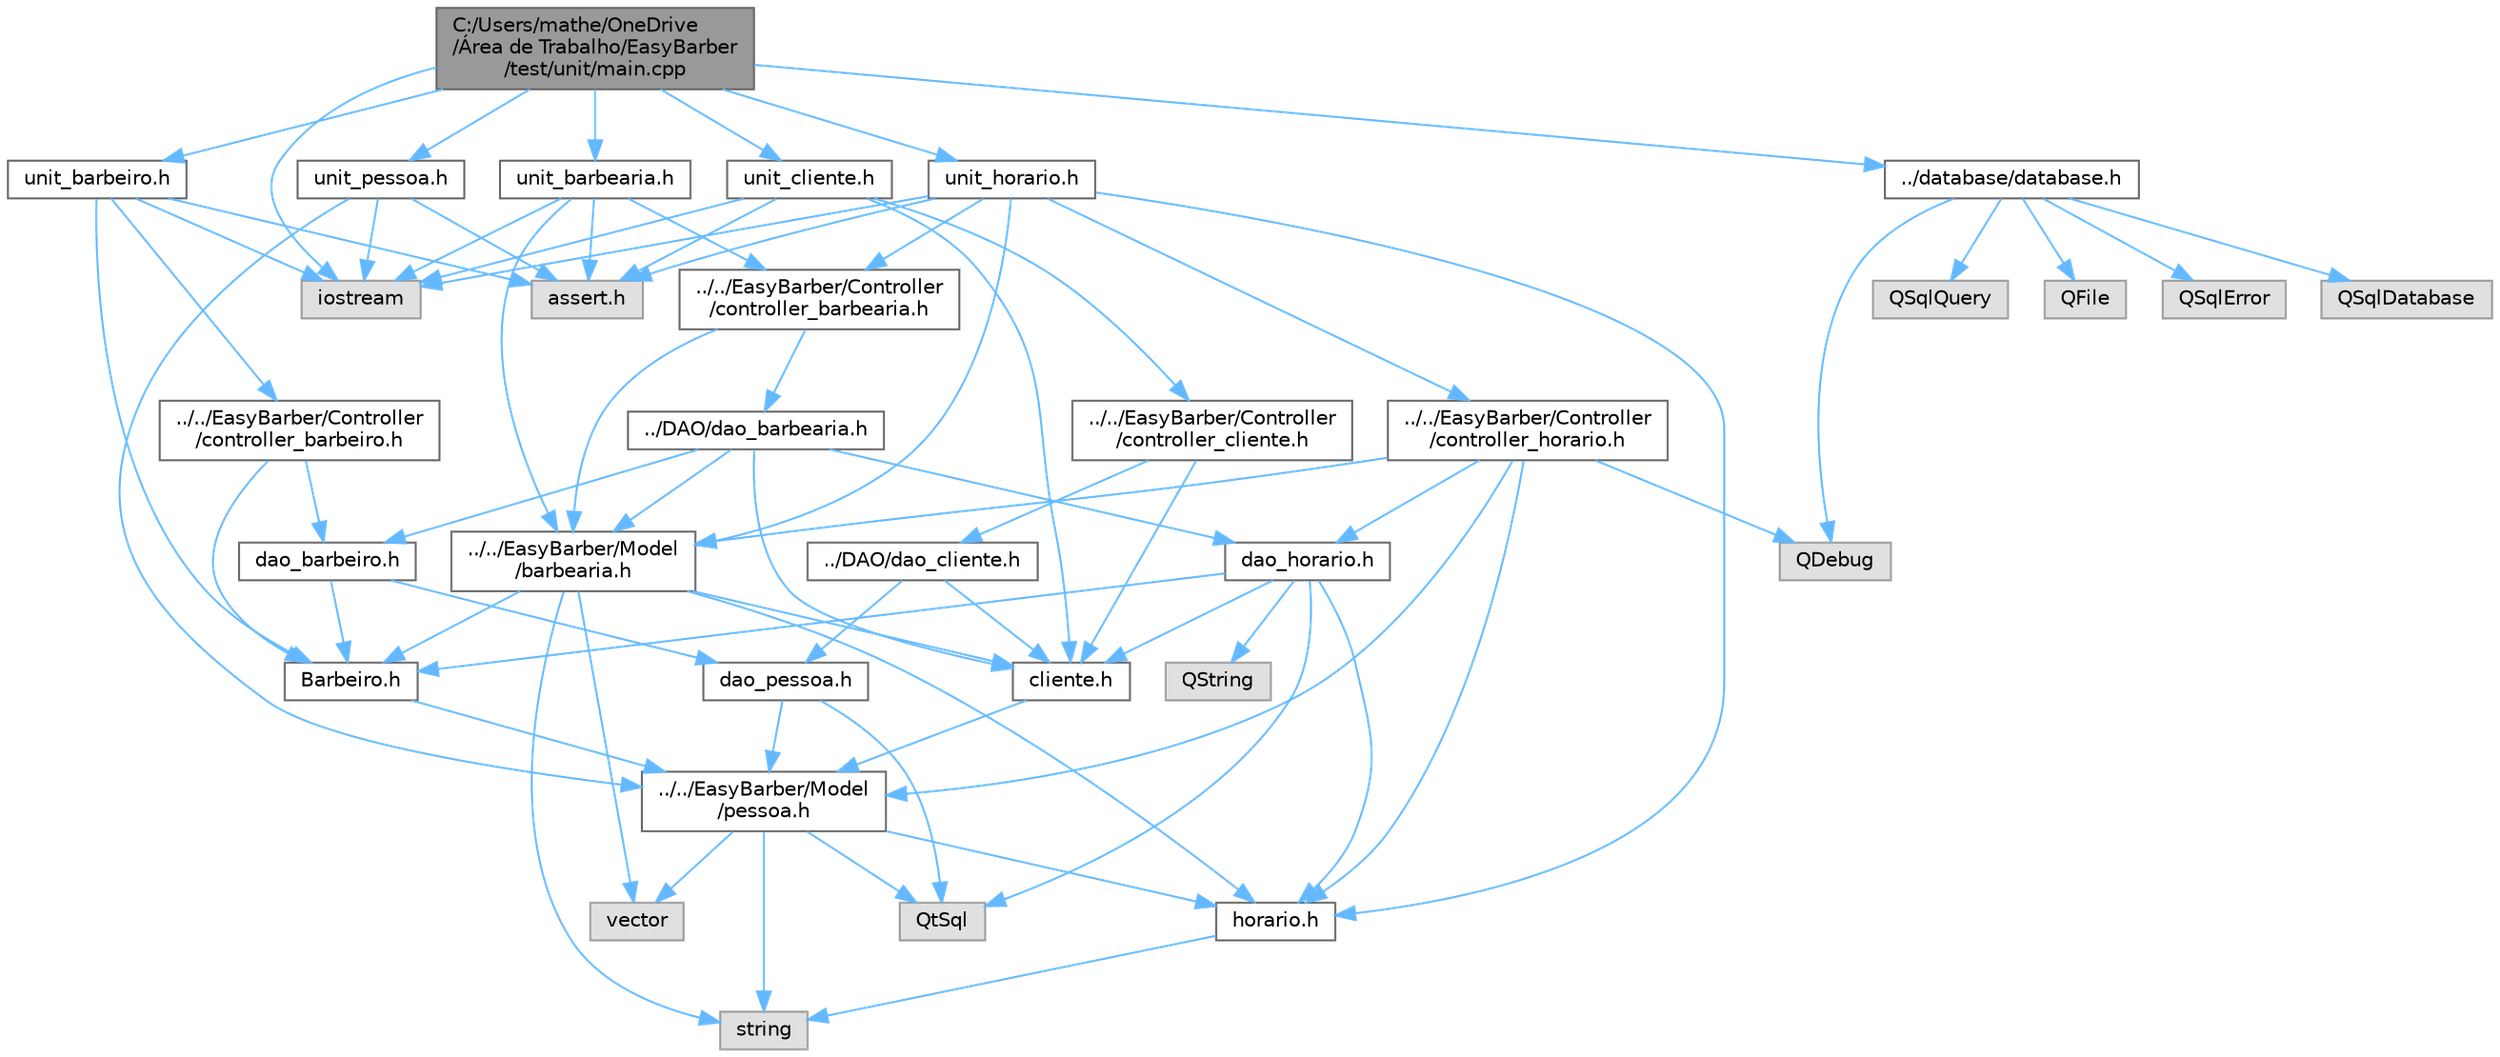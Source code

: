 digraph "C:/Users/mathe/OneDrive/Área de Trabalho/EasyBarber/test/unit/main.cpp"
{
 // LATEX_PDF_SIZE
  bgcolor="transparent";
  edge [fontname=Helvetica,fontsize=10,labelfontname=Helvetica,labelfontsize=10];
  node [fontname=Helvetica,fontsize=10,shape=box,height=0.2,width=0.4];
  Node1 [id="Node000001",label="C:/Users/mathe/OneDrive\l/Área de Trabalho/EasyBarber\l/test/unit/main.cpp",height=0.2,width=0.4,color="gray40", fillcolor="grey60", style="filled", fontcolor="black",tooltip=" "];
  Node1 -> Node2 [id="edge1_Node000001_Node000002",color="steelblue1",style="solid",tooltip=" "];
  Node2 [id="Node000002",label="iostream",height=0.2,width=0.4,color="grey60", fillcolor="#E0E0E0", style="filled",tooltip=" "];
  Node1 -> Node3 [id="edge2_Node000001_Node000003",color="steelblue1",style="solid",tooltip=" "];
  Node3 [id="Node000003",label="unit_pessoa.h",height=0.2,width=0.4,color="grey40", fillcolor="white", style="filled",URL="$unit__pessoa_8h.html",tooltip=" "];
  Node3 -> Node4 [id="edge3_Node000003_Node000004",color="steelblue1",style="solid",tooltip=" "];
  Node4 [id="Node000004",label="../../EasyBarber/Model\l/pessoa.h",height=0.2,width=0.4,color="grey40", fillcolor="white", style="filled",URL="$pessoa_8h.html",tooltip=" "];
  Node4 -> Node5 [id="edge4_Node000004_Node000005",color="steelblue1",style="solid",tooltip=" "];
  Node5 [id="Node000005",label="QtSql",height=0.2,width=0.4,color="grey60", fillcolor="#E0E0E0", style="filled",tooltip=" "];
  Node4 -> Node6 [id="edge5_Node000004_Node000006",color="steelblue1",style="solid",tooltip=" "];
  Node6 [id="Node000006",label="string",height=0.2,width=0.4,color="grey60", fillcolor="#E0E0E0", style="filled",tooltip=" "];
  Node4 -> Node7 [id="edge6_Node000004_Node000007",color="steelblue1",style="solid",tooltip=" "];
  Node7 [id="Node000007",label="vector",height=0.2,width=0.4,color="grey60", fillcolor="#E0E0E0", style="filled",tooltip=" "];
  Node4 -> Node8 [id="edge7_Node000004_Node000008",color="steelblue1",style="solid",tooltip=" "];
  Node8 [id="Node000008",label="horario.h",height=0.2,width=0.4,color="grey40", fillcolor="white", style="filled",URL="$_horario_8h.html",tooltip=" "];
  Node8 -> Node6 [id="edge8_Node000008_Node000006",color="steelblue1",style="solid",tooltip=" "];
  Node3 -> Node2 [id="edge9_Node000003_Node000002",color="steelblue1",style="solid",tooltip=" "];
  Node3 -> Node9 [id="edge10_Node000003_Node000009",color="steelblue1",style="solid",tooltip=" "];
  Node9 [id="Node000009",label="assert.h",height=0.2,width=0.4,color="grey60", fillcolor="#E0E0E0", style="filled",tooltip=" "];
  Node1 -> Node10 [id="edge11_Node000001_Node000010",color="steelblue1",style="solid",tooltip=" "];
  Node10 [id="Node000010",label="unit_barbearia.h",height=0.2,width=0.4,color="grey40", fillcolor="white", style="filled",URL="$unit__barbearia_8h.html",tooltip=" "];
  Node10 -> Node11 [id="edge12_Node000010_Node000011",color="steelblue1",style="solid",tooltip=" "];
  Node11 [id="Node000011",label="../../EasyBarber/Model\l/barbearia.h",height=0.2,width=0.4,color="grey40", fillcolor="white", style="filled",URL="$barbearia_8h.html",tooltip=" "];
  Node11 -> Node6 [id="edge13_Node000011_Node000006",color="steelblue1",style="solid",tooltip=" "];
  Node11 -> Node7 [id="edge14_Node000011_Node000007",color="steelblue1",style="solid",tooltip=" "];
  Node11 -> Node12 [id="edge15_Node000011_Node000012",color="steelblue1",style="solid",tooltip=" "];
  Node12 [id="Node000012",label="Barbeiro.h",height=0.2,width=0.4,color="grey40", fillcolor="white", style="filled",URL="$_barbeiro_8h.html",tooltip=" "];
  Node12 -> Node4 [id="edge16_Node000012_Node000004",color="steelblue1",style="solid",tooltip=" "];
  Node11 -> Node13 [id="edge17_Node000011_Node000013",color="steelblue1",style="solid",tooltip=" "];
  Node13 [id="Node000013",label="cliente.h",height=0.2,width=0.4,color="grey40", fillcolor="white", style="filled",URL="$_cliente_8h.html",tooltip=" "];
  Node13 -> Node4 [id="edge18_Node000013_Node000004",color="steelblue1",style="solid",tooltip=" "];
  Node11 -> Node8 [id="edge19_Node000011_Node000008",color="steelblue1",style="solid",tooltip=" "];
  Node10 -> Node14 [id="edge20_Node000010_Node000014",color="steelblue1",style="solid",tooltip=" "];
  Node14 [id="Node000014",label="../../EasyBarber/Controller\l/controller_barbearia.h",height=0.2,width=0.4,color="grey40", fillcolor="white", style="filled",URL="$controller__barbearia_8h.html",tooltip=" "];
  Node14 -> Node11 [id="edge21_Node000014_Node000011",color="steelblue1",style="solid",tooltip=" "];
  Node14 -> Node15 [id="edge22_Node000014_Node000015",color="steelblue1",style="solid",tooltip=" "];
  Node15 [id="Node000015",label="../DAO/dao_barbearia.h",height=0.2,width=0.4,color="grey40", fillcolor="white", style="filled",URL="$dao__barbearia_8h.html",tooltip=" "];
  Node15 -> Node13 [id="edge23_Node000015_Node000013",color="steelblue1",style="solid",tooltip=" "];
  Node15 -> Node11 [id="edge24_Node000015_Node000011",color="steelblue1",style="solid",tooltip=" "];
  Node15 -> Node16 [id="edge25_Node000015_Node000016",color="steelblue1",style="solid",tooltip=" "];
  Node16 [id="Node000016",label="dao_barbeiro.h",height=0.2,width=0.4,color="grey40", fillcolor="white", style="filled",URL="$dao__barbeiro_8h.html",tooltip=" "];
  Node16 -> Node17 [id="edge26_Node000016_Node000017",color="steelblue1",style="solid",tooltip=" "];
  Node17 [id="Node000017",label="dao_pessoa.h",height=0.2,width=0.4,color="grey40", fillcolor="white", style="filled",URL="$dao__pessoa_8h.html",tooltip=" "];
  Node17 -> Node5 [id="edge27_Node000017_Node000005",color="steelblue1",style="solid",tooltip=" "];
  Node17 -> Node4 [id="edge28_Node000017_Node000004",color="steelblue1",style="solid",tooltip=" "];
  Node16 -> Node12 [id="edge29_Node000016_Node000012",color="steelblue1",style="solid",tooltip=" "];
  Node15 -> Node18 [id="edge30_Node000015_Node000018",color="steelblue1",style="solid",tooltip=" "];
  Node18 [id="Node000018",label="dao_horario.h",height=0.2,width=0.4,color="grey40", fillcolor="white", style="filled",URL="$dao__horario_8h.html",tooltip=" "];
  Node18 -> Node5 [id="edge31_Node000018_Node000005",color="steelblue1",style="solid",tooltip=" "];
  Node18 -> Node19 [id="edge32_Node000018_Node000019",color="steelblue1",style="solid",tooltip=" "];
  Node19 [id="Node000019",label="QString",height=0.2,width=0.4,color="grey60", fillcolor="#E0E0E0", style="filled",tooltip=" "];
  Node18 -> Node12 [id="edge33_Node000018_Node000012",color="steelblue1",style="solid",tooltip=" "];
  Node18 -> Node13 [id="edge34_Node000018_Node000013",color="steelblue1",style="solid",tooltip=" "];
  Node18 -> Node8 [id="edge35_Node000018_Node000008",color="steelblue1",style="solid",tooltip=" "];
  Node10 -> Node2 [id="edge36_Node000010_Node000002",color="steelblue1",style="solid",tooltip=" "];
  Node10 -> Node9 [id="edge37_Node000010_Node000009",color="steelblue1",style="solid",tooltip=" "];
  Node1 -> Node20 [id="edge38_Node000001_Node000020",color="steelblue1",style="solid",tooltip=" "];
  Node20 [id="Node000020",label="unit_horario.h",height=0.2,width=0.4,color="grey40", fillcolor="white", style="filled",URL="$unit__horario_8h.html",tooltip=" "];
  Node20 -> Node11 [id="edge39_Node000020_Node000011",color="steelblue1",style="solid",tooltip=" "];
  Node20 -> Node8 [id="edge40_Node000020_Node000008",color="steelblue1",style="solid",tooltip=" "];
  Node20 -> Node21 [id="edge41_Node000020_Node000021",color="steelblue1",style="solid",tooltip=" "];
  Node21 [id="Node000021",label="../../EasyBarber/Controller\l/controller_horario.h",height=0.2,width=0.4,color="grey40", fillcolor="white", style="filled",URL="$controller__horario_8h.html",tooltip=" "];
  Node21 -> Node22 [id="edge42_Node000021_Node000022",color="steelblue1",style="solid",tooltip=" "];
  Node22 [id="Node000022",label="QDebug",height=0.2,width=0.4,color="grey60", fillcolor="#E0E0E0", style="filled",tooltip=" "];
  Node21 -> Node18 [id="edge43_Node000021_Node000018",color="steelblue1",style="solid",tooltip=" "];
  Node21 -> Node8 [id="edge44_Node000021_Node000008",color="steelblue1",style="solid",tooltip=" "];
  Node21 -> Node4 [id="edge45_Node000021_Node000004",color="steelblue1",style="solid",tooltip=" "];
  Node21 -> Node11 [id="edge46_Node000021_Node000011",color="steelblue1",style="solid",tooltip=" "];
  Node20 -> Node14 [id="edge47_Node000020_Node000014",color="steelblue1",style="solid",tooltip=" "];
  Node20 -> Node2 [id="edge48_Node000020_Node000002",color="steelblue1",style="solid",tooltip=" "];
  Node20 -> Node9 [id="edge49_Node000020_Node000009",color="steelblue1",style="solid",tooltip=" "];
  Node1 -> Node23 [id="edge50_Node000001_Node000023",color="steelblue1",style="solid",tooltip=" "];
  Node23 [id="Node000023",label="unit_barbeiro.h",height=0.2,width=0.4,color="grey40", fillcolor="white", style="filled",URL="$unit__barbeiro_8h.html",tooltip=" "];
  Node23 -> Node24 [id="edge51_Node000023_Node000024",color="steelblue1",style="solid",tooltip=" "];
  Node24 [id="Node000024",label="../../EasyBarber/Controller\l/controller_barbeiro.h",height=0.2,width=0.4,color="grey40", fillcolor="white", style="filled",URL="$controller__barbeiro_8h.html",tooltip=" "];
  Node24 -> Node12 [id="edge52_Node000024_Node000012",color="steelblue1",style="solid",tooltip=" "];
  Node24 -> Node16 [id="edge53_Node000024_Node000016",color="steelblue1",style="solid",tooltip=" "];
  Node23 -> Node12 [id="edge54_Node000023_Node000012",color="steelblue1",style="solid",tooltip=" "];
  Node23 -> Node2 [id="edge55_Node000023_Node000002",color="steelblue1",style="solid",tooltip=" "];
  Node23 -> Node9 [id="edge56_Node000023_Node000009",color="steelblue1",style="solid",tooltip=" "];
  Node1 -> Node25 [id="edge57_Node000001_Node000025",color="steelblue1",style="solid",tooltip=" "];
  Node25 [id="Node000025",label="unit_cliente.h",height=0.2,width=0.4,color="grey40", fillcolor="white", style="filled",URL="$unit__cliente_8h.html",tooltip=" "];
  Node25 -> Node13 [id="edge58_Node000025_Node000013",color="steelblue1",style="solid",tooltip=" "];
  Node25 -> Node26 [id="edge59_Node000025_Node000026",color="steelblue1",style="solid",tooltip=" "];
  Node26 [id="Node000026",label="../../EasyBarber/Controller\l/controller_cliente.h",height=0.2,width=0.4,color="grey40", fillcolor="white", style="filled",URL="$controller__cliente_8h.html",tooltip=" "];
  Node26 -> Node13 [id="edge60_Node000026_Node000013",color="steelblue1",style="solid",tooltip=" "];
  Node26 -> Node27 [id="edge61_Node000026_Node000027",color="steelblue1",style="solid",tooltip=" "];
  Node27 [id="Node000027",label="../DAO/dao_cliente.h",height=0.2,width=0.4,color="grey40", fillcolor="white", style="filled",URL="$dao__cliente_8h.html",tooltip=" "];
  Node27 -> Node13 [id="edge62_Node000027_Node000013",color="steelblue1",style="solid",tooltip=" "];
  Node27 -> Node17 [id="edge63_Node000027_Node000017",color="steelblue1",style="solid",tooltip=" "];
  Node25 -> Node2 [id="edge64_Node000025_Node000002",color="steelblue1",style="solid",tooltip=" "];
  Node25 -> Node9 [id="edge65_Node000025_Node000009",color="steelblue1",style="solid",tooltip=" "];
  Node1 -> Node28 [id="edge66_Node000001_Node000028",color="steelblue1",style="solid",tooltip=" "];
  Node28 [id="Node000028",label="../database/database.h",height=0.2,width=0.4,color="grey40", fillcolor="white", style="filled",URL="$database_8h.html",tooltip=" "];
  Node28 -> Node29 [id="edge67_Node000028_Node000029",color="steelblue1",style="solid",tooltip=" "];
  Node29 [id="Node000029",label="QSqlDatabase",height=0.2,width=0.4,color="grey60", fillcolor="#E0E0E0", style="filled",tooltip=" "];
  Node28 -> Node30 [id="edge68_Node000028_Node000030",color="steelblue1",style="solid",tooltip=" "];
  Node30 [id="Node000030",label="QSqlQuery",height=0.2,width=0.4,color="grey60", fillcolor="#E0E0E0", style="filled",tooltip=" "];
  Node28 -> Node22 [id="edge69_Node000028_Node000022",color="steelblue1",style="solid",tooltip=" "];
  Node28 -> Node31 [id="edge70_Node000028_Node000031",color="steelblue1",style="solid",tooltip=" "];
  Node31 [id="Node000031",label="QFile",height=0.2,width=0.4,color="grey60", fillcolor="#E0E0E0", style="filled",tooltip=" "];
  Node28 -> Node32 [id="edge71_Node000028_Node000032",color="steelblue1",style="solid",tooltip=" "];
  Node32 [id="Node000032",label="QSqlError",height=0.2,width=0.4,color="grey60", fillcolor="#E0E0E0", style="filled",tooltip=" "];
}

